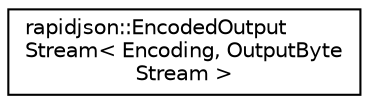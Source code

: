 digraph "Graphical Class Hierarchy"
{
 // INTERACTIVE_SVG=YES
 // LATEX_PDF_SIZE
  edge [fontname="Helvetica",fontsize="10",labelfontname="Helvetica",labelfontsize="10"];
  node [fontname="Helvetica",fontsize="10",shape=record];
  rankdir="LR";
  Node0 [label="rapidjson::EncodedOutput\lStream\< Encoding, OutputByte\lStream \>",height=0.2,width=0.4,color="black", fillcolor="white", style="filled",URL="$classrapidjson_1_1_encoded_output_stream.html",tooltip="Output byte stream wrapper with statically bound encoding."];
}
